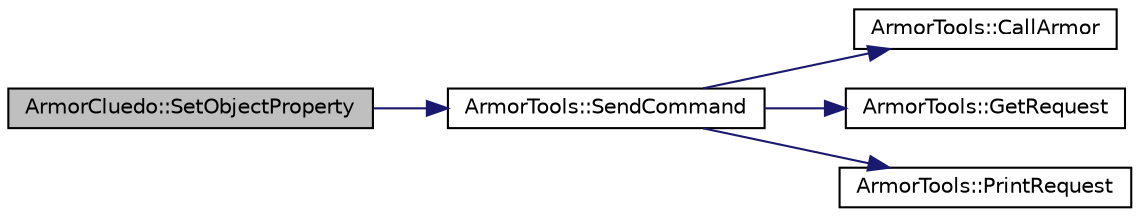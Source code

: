 digraph "ArmorCluedo::SetObjectProperty"
{
 // LATEX_PDF_SIZE
  edge [fontname="Helvetica",fontsize="10",labelfontname="Helvetica",labelfontsize="10"];
  node [fontname="Helvetica",fontsize="10",shape=record];
  rankdir="LR";
  Node1 [label="ArmorCluedo::SetObjectProperty",height=0.2,width=0.4,color="black", fillcolor="grey75", style="filled", fontcolor="black",tooltip="set a property true"];
  Node1 -> Node2 [color="midnightblue",fontsize="10",style="solid",fontname="Helvetica"];
  Node2 [label="ArmorTools::SendCommand",height=0.2,width=0.4,color="black", fillcolor="white", style="filled",URL="$a00174_a6033ed90283ec6c78a2bc2b0106d0461.html#a6033ed90283ec6c78a2bc2b0106d0461",tooltip="fill in a command and send it to aRMOR"];
  Node2 -> Node3 [color="midnightblue",fontsize="10",style="solid",fontname="Helvetica"];
  Node3 [label="ArmorTools::CallArmor",height=0.2,width=0.4,color="black", fillcolor="white", style="filled",URL="$a00174_aac98d4f9b2ce2cbefba61684d1f505bf.html#aac98d4f9b2ce2cbefba61684d1f505bf",tooltip="send a command to the aRMOR service."];
  Node2 -> Node4 [color="midnightblue",fontsize="10",style="solid",fontname="Helvetica"];
  Node4 [label="ArmorTools::GetRequest",height=0.2,width=0.4,color="black", fillcolor="white", style="filled",URL="$a00174_a76e1517409d261c03ce712a4a5e4a093.html#a76e1517409d261c03ce712a4a5e4a093",tooltip="quick generation of an aRMOR request"];
  Node2 -> Node5 [color="midnightblue",fontsize="10",style="solid",fontname="Helvetica"];
  Node5 [label="ArmorTools::PrintRequest",height=0.2,width=0.4,color="black", fillcolor="white", style="filled",URL="$a00174_a451163e1278ec49f4d214b33111d166d.html#a451163e1278ec49f4d214b33111d166d",tooltip="print a request to the screen."];
}
